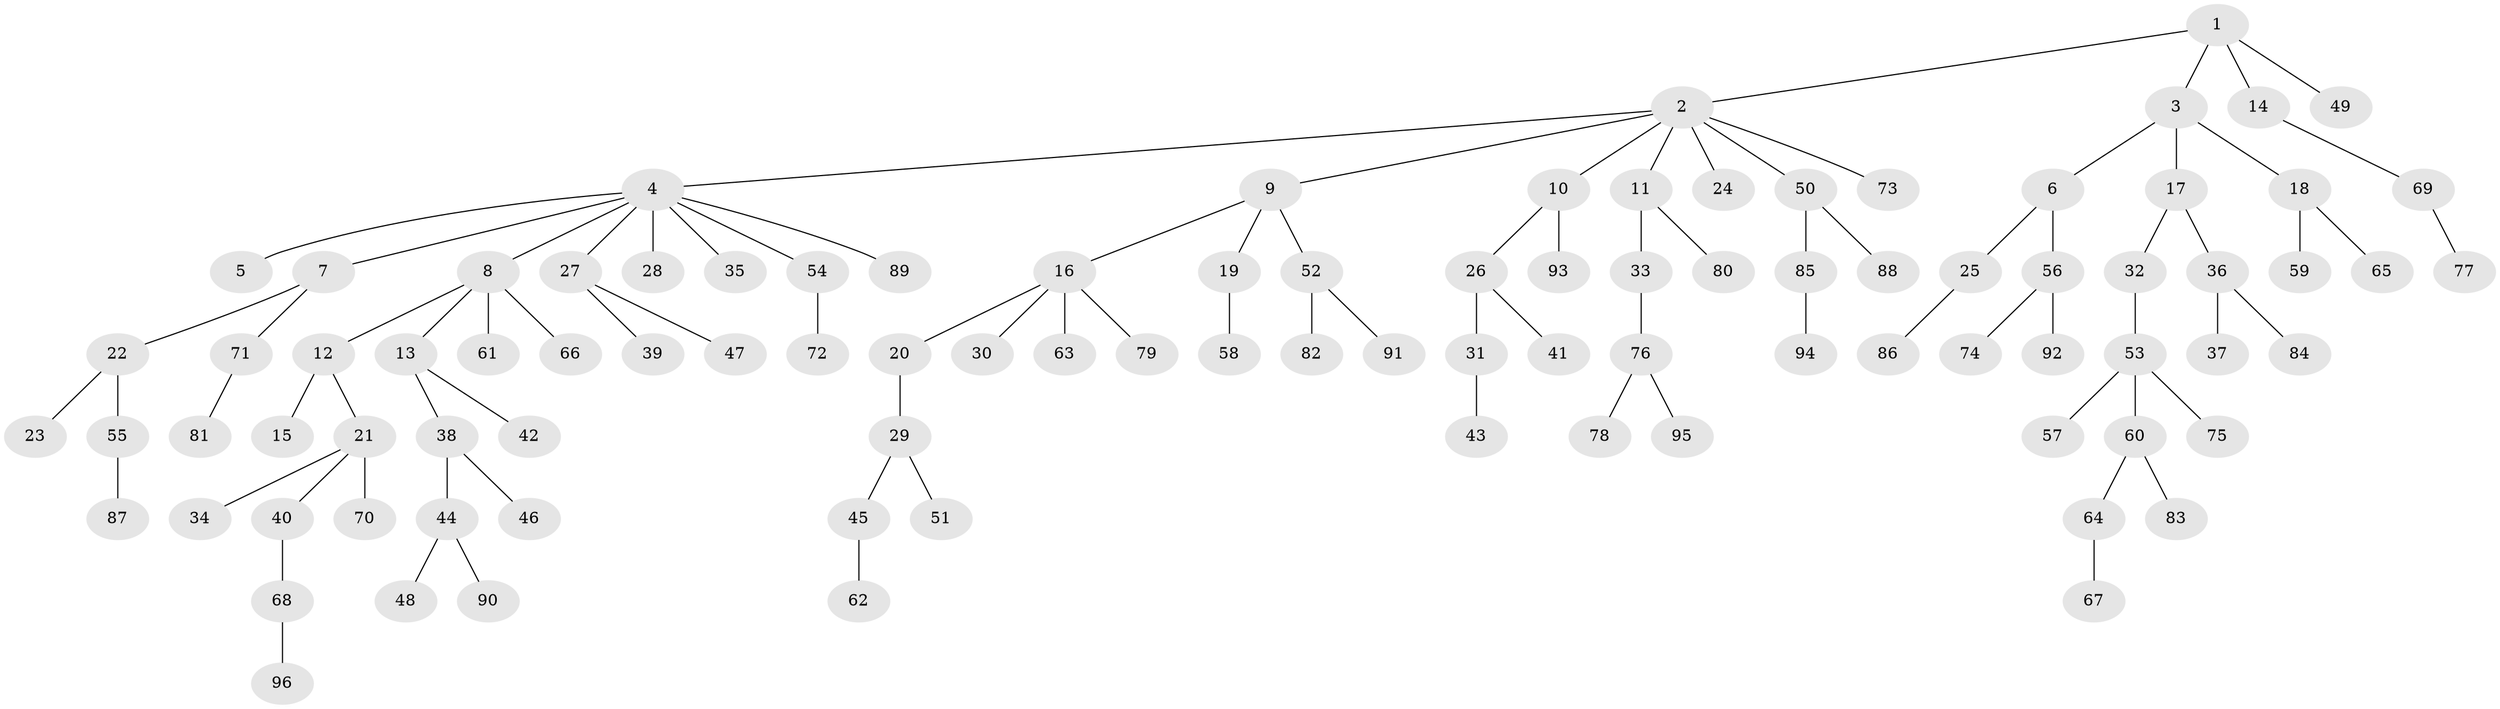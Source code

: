 // Generated by graph-tools (version 1.1) at 2025/02/03/09/25 03:02:28]
// undirected, 96 vertices, 95 edges
graph export_dot {
graph [start="1"]
  node [color=gray90,style=filled];
  1;
  2;
  3;
  4;
  5;
  6;
  7;
  8;
  9;
  10;
  11;
  12;
  13;
  14;
  15;
  16;
  17;
  18;
  19;
  20;
  21;
  22;
  23;
  24;
  25;
  26;
  27;
  28;
  29;
  30;
  31;
  32;
  33;
  34;
  35;
  36;
  37;
  38;
  39;
  40;
  41;
  42;
  43;
  44;
  45;
  46;
  47;
  48;
  49;
  50;
  51;
  52;
  53;
  54;
  55;
  56;
  57;
  58;
  59;
  60;
  61;
  62;
  63;
  64;
  65;
  66;
  67;
  68;
  69;
  70;
  71;
  72;
  73;
  74;
  75;
  76;
  77;
  78;
  79;
  80;
  81;
  82;
  83;
  84;
  85;
  86;
  87;
  88;
  89;
  90;
  91;
  92;
  93;
  94;
  95;
  96;
  1 -- 2;
  1 -- 3;
  1 -- 14;
  1 -- 49;
  2 -- 4;
  2 -- 9;
  2 -- 10;
  2 -- 11;
  2 -- 24;
  2 -- 50;
  2 -- 73;
  3 -- 6;
  3 -- 17;
  3 -- 18;
  4 -- 5;
  4 -- 7;
  4 -- 8;
  4 -- 27;
  4 -- 28;
  4 -- 35;
  4 -- 54;
  4 -- 89;
  6 -- 25;
  6 -- 56;
  7 -- 22;
  7 -- 71;
  8 -- 12;
  8 -- 13;
  8 -- 61;
  8 -- 66;
  9 -- 16;
  9 -- 19;
  9 -- 52;
  10 -- 26;
  10 -- 93;
  11 -- 33;
  11 -- 80;
  12 -- 15;
  12 -- 21;
  13 -- 38;
  13 -- 42;
  14 -- 69;
  16 -- 20;
  16 -- 30;
  16 -- 63;
  16 -- 79;
  17 -- 32;
  17 -- 36;
  18 -- 59;
  18 -- 65;
  19 -- 58;
  20 -- 29;
  21 -- 34;
  21 -- 40;
  21 -- 70;
  22 -- 23;
  22 -- 55;
  25 -- 86;
  26 -- 31;
  26 -- 41;
  27 -- 39;
  27 -- 47;
  29 -- 45;
  29 -- 51;
  31 -- 43;
  32 -- 53;
  33 -- 76;
  36 -- 37;
  36 -- 84;
  38 -- 44;
  38 -- 46;
  40 -- 68;
  44 -- 48;
  44 -- 90;
  45 -- 62;
  50 -- 85;
  50 -- 88;
  52 -- 82;
  52 -- 91;
  53 -- 57;
  53 -- 60;
  53 -- 75;
  54 -- 72;
  55 -- 87;
  56 -- 74;
  56 -- 92;
  60 -- 64;
  60 -- 83;
  64 -- 67;
  68 -- 96;
  69 -- 77;
  71 -- 81;
  76 -- 78;
  76 -- 95;
  85 -- 94;
}
